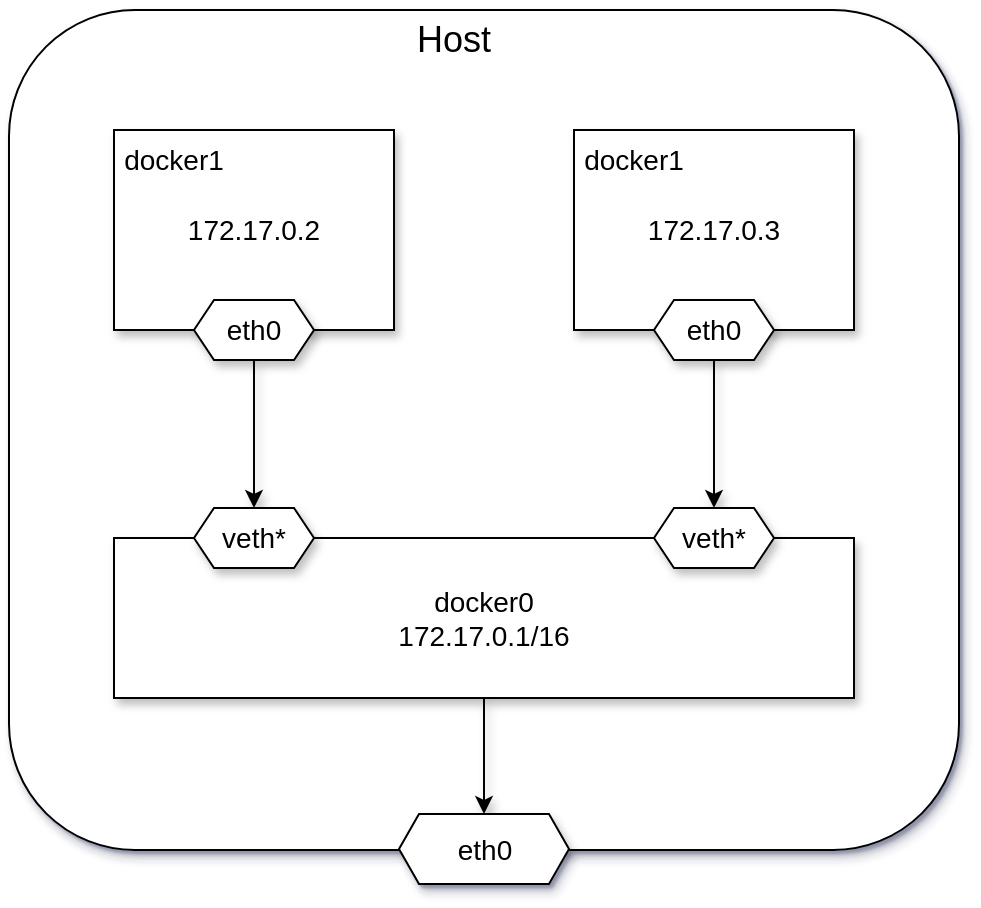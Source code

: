 <mxfile version="15.7.3" type="device"><diagram id="kDmiCGcXS0ER3h_fYRoW" name="Страница 1"><mxGraphModel dx="1106" dy="920" grid="1" gridSize="10" guides="1" tooltips="1" connect="1" arrows="1" fold="1" page="1" pageScale="1" pageWidth="1169" pageHeight="827" math="0" shadow="1"><root><mxCell id="0"/><mxCell id="1" parent="0"/><mxCell id="kYPTqcOai0XNDY4Rib7_-1" value="" style="rounded=1;whiteSpace=wrap;html=1;shadow=1;" parent="1" vertex="1"><mxGeometry x="387.5" y="150" width="475" height="420" as="geometry"/></mxCell><mxCell id="kYPTqcOai0XNDY4Rib7_-6" value="&lt;font style=&quot;font-size: 18px&quot;&gt;Host&lt;/font&gt;" style="text;html=1;strokeColor=none;fillColor=none;align=center;verticalAlign=middle;whiteSpace=wrap;rounded=0;fontSize=14;shadow=1;" parent="1" vertex="1"><mxGeometry x="580" y="150" width="60" height="30" as="geometry"/></mxCell><mxCell id="kYPTqcOai0XNDY4Rib7_-28" style="edgeStyle=orthogonalEdgeStyle;rounded=0;orthogonalLoop=1;jettySize=auto;html=1;fontSize=18;shadow=1;" parent="1" source="kYPTqcOai0XNDY4Rib7_-7" target="kYPTqcOai0XNDY4Rib7_-26" edge="1"><mxGeometry relative="1" as="geometry"/></mxCell><mxCell id="kYPTqcOai0XNDY4Rib7_-7" value="docker0&lt;br&gt;172.17.0.1/16" style="rounded=0;whiteSpace=wrap;html=1;fontSize=14;shadow=1;" parent="1" vertex="1"><mxGeometry x="440" y="414" width="370" height="80" as="geometry"/></mxCell><mxCell id="kYPTqcOai0XNDY4Rib7_-17" style="edgeStyle=orthogonalEdgeStyle;rounded=0;orthogonalLoop=1;jettySize=auto;html=1;entryX=0.5;entryY=0;entryDx=0;entryDy=0;fontSize=14;shadow=1;" parent="1" source="kYPTqcOai0XNDY4Rib7_-11" target="kYPTqcOai0XNDY4Rib7_-12" edge="1"><mxGeometry relative="1" as="geometry"/></mxCell><mxCell id="kYPTqcOai0XNDY4Rib7_-12" value="veth*" style="shape=hexagon;perimeter=hexagonPerimeter2;whiteSpace=wrap;html=1;fixedSize=1;fontSize=14;size=10;shadow=1;" parent="1" vertex="1"><mxGeometry x="480" y="399" width="60" height="30" as="geometry"/></mxCell><mxCell id="kYPTqcOai0XNDY4Rib7_-18" style="edgeStyle=orthogonalEdgeStyle;rounded=0;orthogonalLoop=1;jettySize=auto;html=1;entryX=0.5;entryY=0;entryDx=0;entryDy=0;fontSize=14;shadow=1;" parent="1" source="kYPTqcOai0XNDY4Rib7_-15" target="kYPTqcOai0XNDY4Rib7_-16" edge="1"><mxGeometry relative="1" as="geometry"/></mxCell><mxCell id="kYPTqcOai0XNDY4Rib7_-16" value="veth*" style="shape=hexagon;perimeter=hexagonPerimeter2;whiteSpace=wrap;html=1;fixedSize=1;fontSize=14;size=10;shadow=1;" parent="1" vertex="1"><mxGeometry x="710" y="399" width="60" height="30" as="geometry"/></mxCell><mxCell id="kYPTqcOai0XNDY4Rib7_-19" value="" style="group;shadow=1;" parent="1" vertex="1" connectable="0"><mxGeometry x="440" y="210" width="140" height="115" as="geometry"/></mxCell><mxCell id="kYPTqcOai0XNDY4Rib7_-2" value="&lt;font style=&quot;font-size: 14px&quot;&gt;172.17.0.2&lt;/font&gt;" style="rounded=0;whiteSpace=wrap;html=1;shadow=1;" parent="kYPTqcOai0XNDY4Rib7_-19" vertex="1"><mxGeometry width="140" height="100" as="geometry"/></mxCell><mxCell id="kYPTqcOai0XNDY4Rib7_-4" value="docker1" style="text;html=1;strokeColor=none;fillColor=none;align=center;verticalAlign=middle;whiteSpace=wrap;rounded=0;fontSize=14;shadow=1;" parent="kYPTqcOai0XNDY4Rib7_-19" vertex="1"><mxGeometry width="60" height="30" as="geometry"/></mxCell><mxCell id="kYPTqcOai0XNDY4Rib7_-11" value="eth0" style="shape=hexagon;perimeter=hexagonPerimeter2;whiteSpace=wrap;html=1;fixedSize=1;fontSize=14;size=10;shadow=1;" parent="kYPTqcOai0XNDY4Rib7_-19" vertex="1"><mxGeometry x="40" y="85" width="60" height="30" as="geometry"/></mxCell><mxCell id="kYPTqcOai0XNDY4Rib7_-20" value="" style="group;shadow=1;" parent="1" vertex="1" connectable="0"><mxGeometry x="670" y="210" width="140" height="115" as="geometry"/></mxCell><mxCell id="kYPTqcOai0XNDY4Rib7_-13" value="&lt;font style=&quot;font-size: 14px&quot;&gt;172.17.0.3&lt;/font&gt;" style="rounded=0;whiteSpace=wrap;html=1;shadow=1;" parent="kYPTqcOai0XNDY4Rib7_-20" vertex="1"><mxGeometry width="140" height="100" as="geometry"/></mxCell><mxCell id="kYPTqcOai0XNDY4Rib7_-14" value="docker1" style="text;html=1;strokeColor=none;fillColor=none;align=center;verticalAlign=middle;whiteSpace=wrap;rounded=0;fontSize=14;shadow=1;" parent="kYPTqcOai0XNDY4Rib7_-20" vertex="1"><mxGeometry width="60" height="30" as="geometry"/></mxCell><mxCell id="kYPTqcOai0XNDY4Rib7_-15" value="eth0" style="shape=hexagon;perimeter=hexagonPerimeter2;whiteSpace=wrap;html=1;fixedSize=1;fontSize=14;size=10;shadow=1;" parent="kYPTqcOai0XNDY4Rib7_-20" vertex="1"><mxGeometry x="40" y="85" width="60" height="30" as="geometry"/></mxCell><mxCell id="kYPTqcOai0XNDY4Rib7_-26" value="eth0" style="shape=hexagon;perimeter=hexagonPerimeter2;whiteSpace=wrap;html=1;fixedSize=1;fontSize=14;size=10;shadow=1;" parent="1" vertex="1"><mxGeometry x="582.5" y="552" width="85" height="35" as="geometry"/></mxCell></root></mxGraphModel></diagram></mxfile>